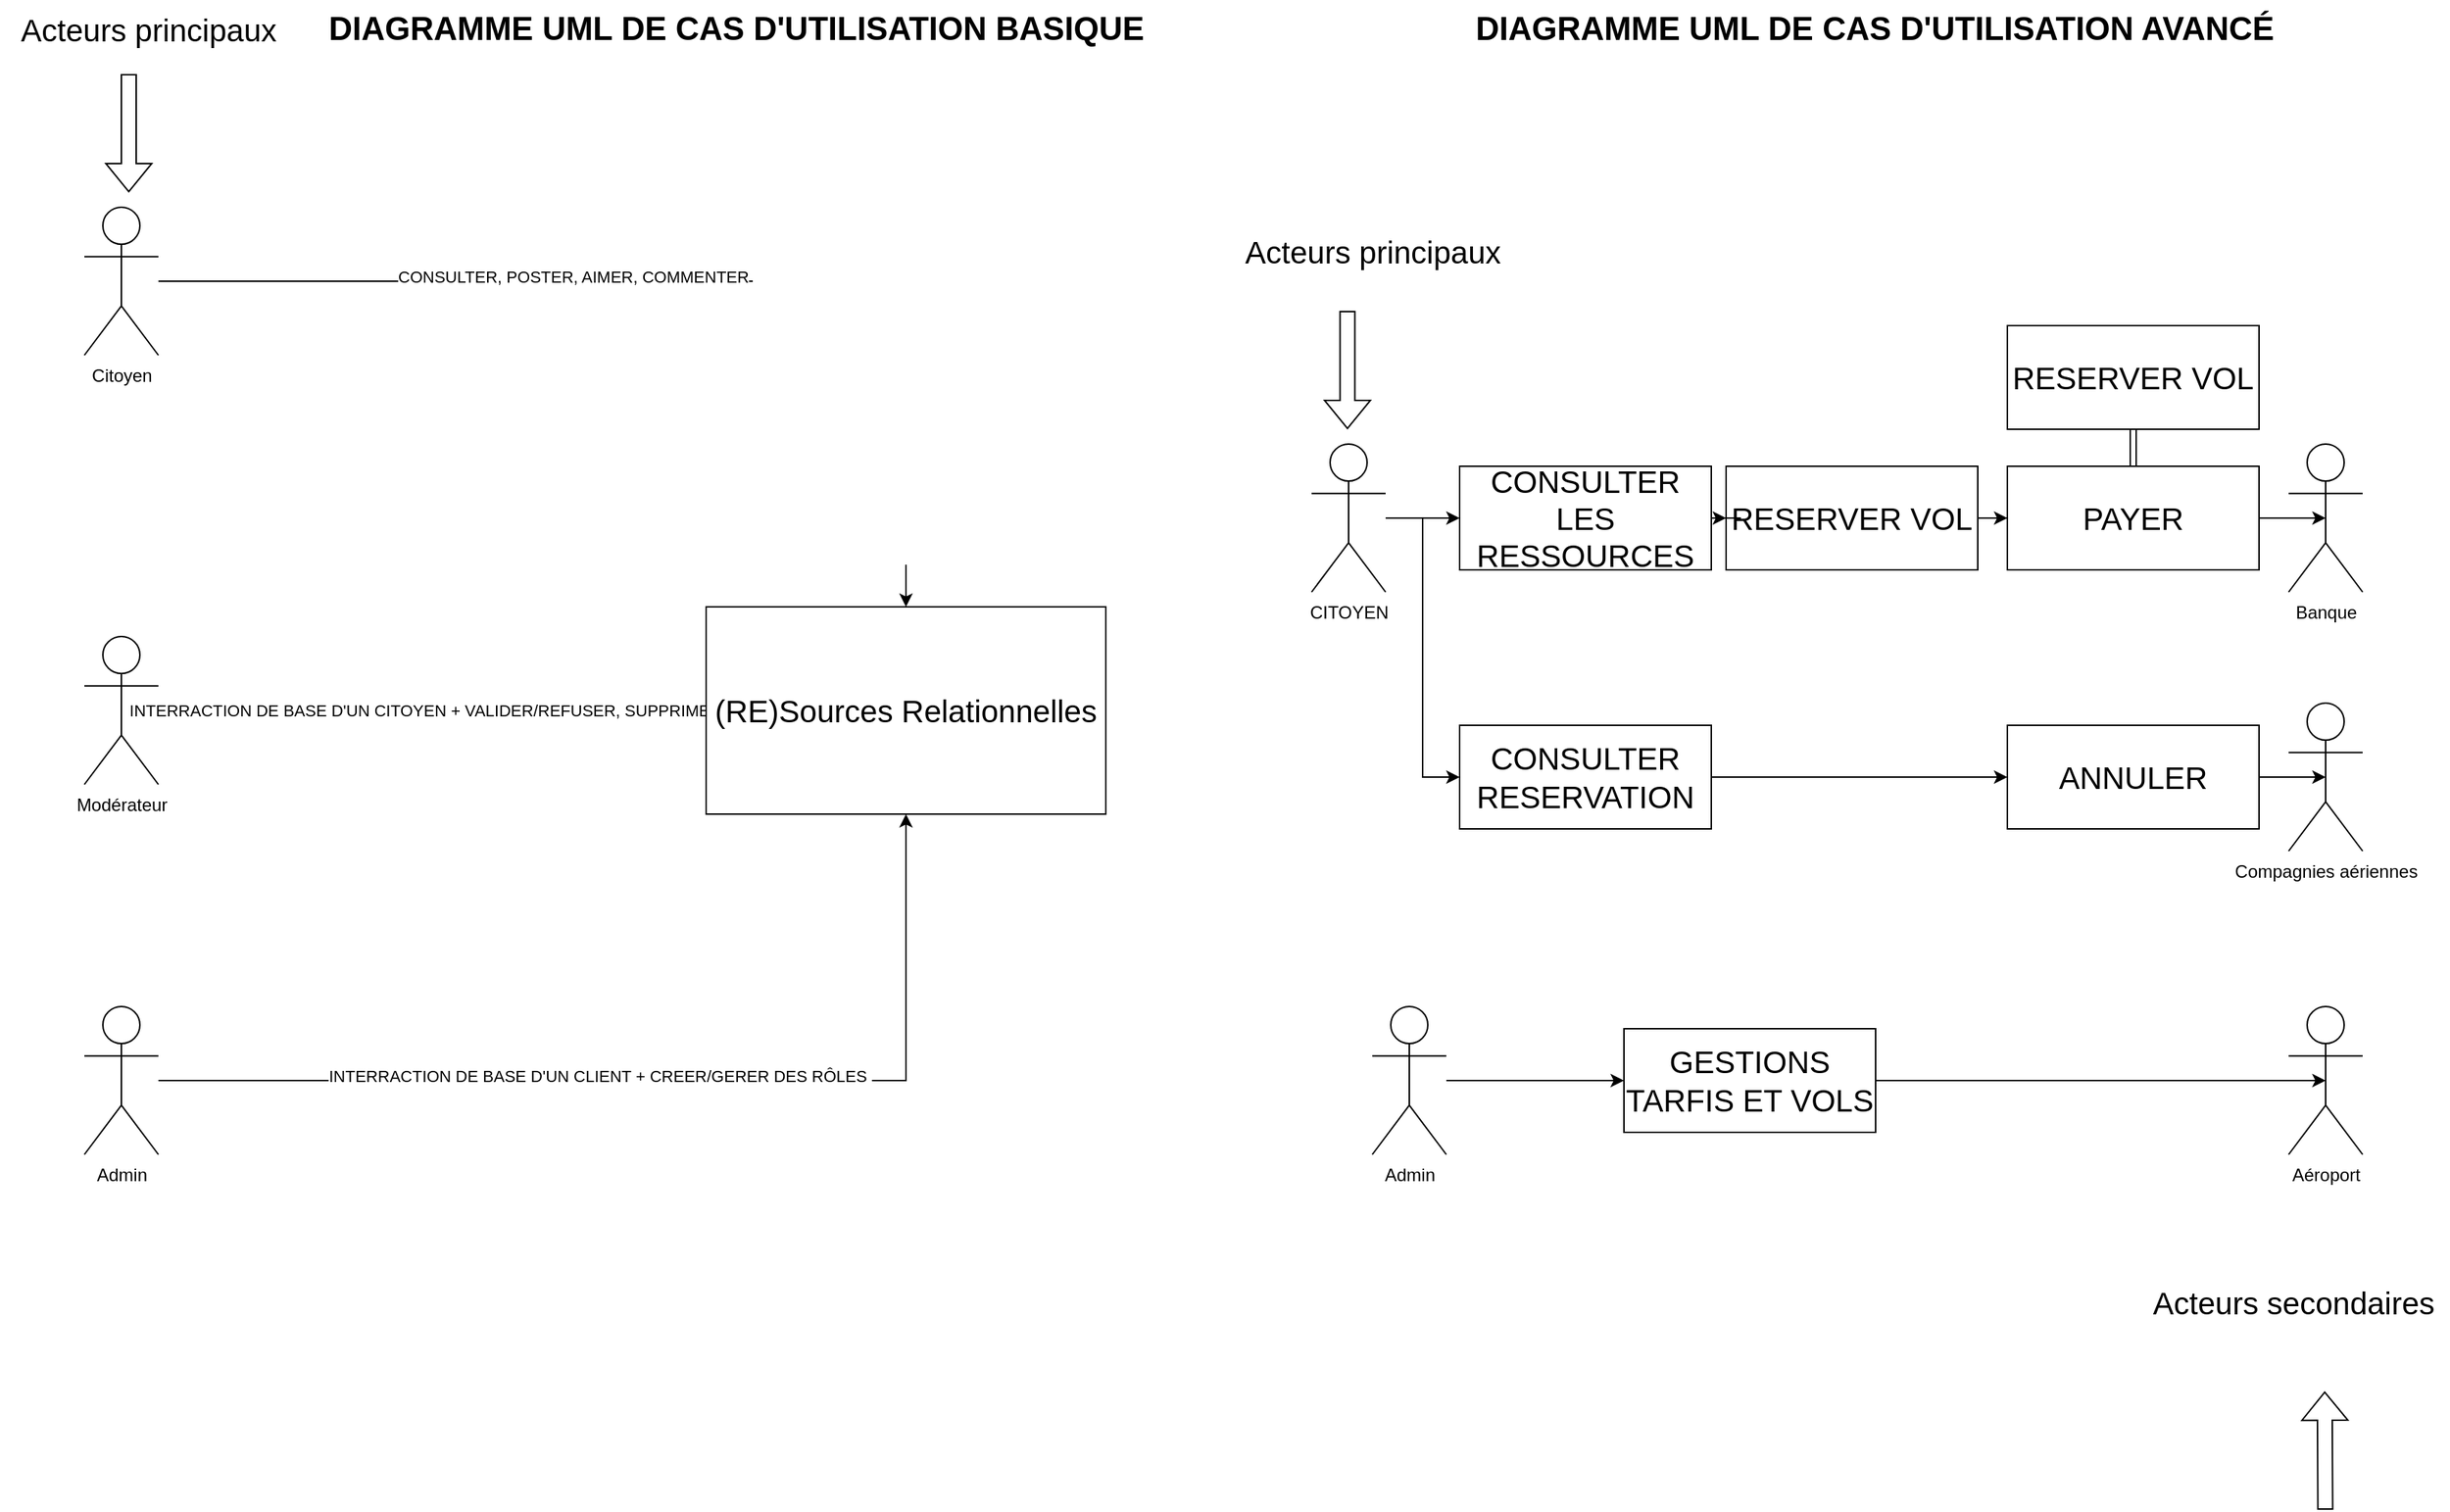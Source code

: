 <mxfile version="24.8.6">
  <diagram name="Page-1" id="zoRyePCLWCkBZ6lvj27e">
    <mxGraphModel dx="2190" dy="830" grid="1" gridSize="10" guides="1" tooltips="1" connect="1" arrows="1" fold="1" page="1" pageScale="1" pageWidth="827" pageHeight="1169" math="0" shadow="0">
      <root>
        <mxCell id="0" />
        <mxCell id="1" parent="0" />
        <mxCell id="dtdurNBQ_DAi3Z7kSiJ7-11" style="edgeStyle=orthogonalEdgeStyle;rounded=0;orthogonalLoop=1;jettySize=auto;html=1;" parent="1" source="dtdurNBQ_DAi3Z7kSiJ7-1" target="dtdurNBQ_DAi3Z7kSiJ7-8" edge="1">
          <mxGeometry relative="1" as="geometry" />
        </mxCell>
        <mxCell id="dtdurNBQ_DAi3Z7kSiJ7-12" value="INTERRACTION DE BASE D&#39;UN CITOYEN + VALIDER/REFUSER, SUPPRIMER" style="edgeLabel;html=1;align=center;verticalAlign=middle;resizable=0;points=[];" parent="dtdurNBQ_DAi3Z7kSiJ7-11" vertex="1" connectable="0">
          <mxGeometry x="0.221" y="3" relative="1" as="geometry">
            <mxPoint x="-46" y="3" as="offset" />
          </mxGeometry>
        </mxCell>
        <mxCell id="dtdurNBQ_DAi3Z7kSiJ7-1" value="Modérateur" style="shape=umlActor;verticalLabelPosition=bottom;verticalAlign=top;html=1;" parent="1" vertex="1">
          <mxGeometry x="-770" y="450" width="50" height="100" as="geometry" />
        </mxCell>
        <mxCell id="dtdurNBQ_DAi3Z7kSiJ7-9" style="edgeStyle=orthogonalEdgeStyle;rounded=0;orthogonalLoop=1;jettySize=auto;html=1;" parent="1" source="dtdurNBQ_DAi3Z7kSiJ7-3" target="dtdurNBQ_DAi3Z7kSiJ7-8" edge="1">
          <mxGeometry relative="1" as="geometry" />
        </mxCell>
        <mxCell id="dtdurNBQ_DAi3Z7kSiJ7-10" value="CONSULTER, POSTER, AIMER, COMMENTER" style="edgeLabel;html=1;align=center;verticalAlign=middle;resizable=0;points=[];" parent="dtdurNBQ_DAi3Z7kSiJ7-9" vertex="1" connectable="0">
          <mxGeometry x="-0.227" y="3" relative="1" as="geometry">
            <mxPoint as="offset" />
          </mxGeometry>
        </mxCell>
        <mxCell id="dtdurNBQ_DAi3Z7kSiJ7-3" value="Citoyen" style="shape=umlActor;verticalLabelPosition=bottom;verticalAlign=top;html=1;" parent="1" vertex="1">
          <mxGeometry x="-770" y="160" width="50" height="100" as="geometry" />
        </mxCell>
        <mxCell id="dtdurNBQ_DAi3Z7kSiJ7-13" style="edgeStyle=orthogonalEdgeStyle;rounded=0;orthogonalLoop=1;jettySize=auto;html=1;entryX=0.5;entryY=1;entryDx=0;entryDy=0;" parent="1" source="dtdurNBQ_DAi3Z7kSiJ7-6" target="dtdurNBQ_DAi3Z7kSiJ7-8" edge="1">
          <mxGeometry relative="1" as="geometry" />
        </mxCell>
        <mxCell id="dtdurNBQ_DAi3Z7kSiJ7-14" value="INTERRACTION DE BASE D&#39;UN CLIENT + CREER/GERER DES RÔLES&amp;nbsp;" style="edgeLabel;html=1;align=center;verticalAlign=middle;resizable=0;points=[];" parent="dtdurNBQ_DAi3Z7kSiJ7-13" vertex="1" connectable="0">
          <mxGeometry x="-0.131" y="3" relative="1" as="geometry">
            <mxPoint as="offset" />
          </mxGeometry>
        </mxCell>
        <mxCell id="dtdurNBQ_DAi3Z7kSiJ7-6" value="Admin" style="shape=umlActor;verticalLabelPosition=bottom;verticalAlign=top;html=1;" parent="1" vertex="1">
          <mxGeometry x="-770" y="700" width="50" height="100" as="geometry" />
        </mxCell>
        <mxCell id="dtdurNBQ_DAi3Z7kSiJ7-8" value="&lt;font style=&quot;font-size: 21px;&quot;&gt;(RE)Sources Relationnelles&lt;/font&gt;" style="html=1;whiteSpace=wrap;" parent="1" vertex="1">
          <mxGeometry x="-350" y="430" width="270" height="140" as="geometry" />
        </mxCell>
        <mxCell id="NL56TAjv4K6ai3-FwbVn-5" value="&lt;font style=&quot;font-size: 21px;&quot;&gt;Acteurs principaux&lt;/font&gt;" style="text;html=1;align=center;verticalAlign=middle;resizable=0;points=[];autosize=1;strokeColor=none;fillColor=none;" parent="1" vertex="1">
          <mxGeometry x="-827" y="20" width="200" height="40" as="geometry" />
        </mxCell>
        <mxCell id="NL56TAjv4K6ai3-FwbVn-6" value="" style="shape=flexArrow;endArrow=classic;html=1;rounded=0;" parent="1" edge="1">
          <mxGeometry width="50" height="50" relative="1" as="geometry">
            <mxPoint x="-740" y="70" as="sourcePoint" />
            <mxPoint x="-740" y="150" as="targetPoint" />
          </mxGeometry>
        </mxCell>
        <mxCell id="NL56TAjv4K6ai3-FwbVn-7" value="&lt;font style=&quot;font-size: 22px;&quot;&gt;&lt;b&gt;DIAGRAMME UML DE CAS D&#39;UTILISATION BASIQUE&lt;/b&gt;&lt;/font&gt;" style="text;html=1;align=center;verticalAlign=middle;resizable=0;points=[];autosize=1;strokeColor=none;fillColor=none;" parent="1" vertex="1">
          <mxGeometry x="-615" y="20" width="570" height="40" as="geometry" />
        </mxCell>
        <mxCell id="NL56TAjv4K6ai3-FwbVn-32" style="edgeStyle=orthogonalEdgeStyle;rounded=0;orthogonalLoop=1;jettySize=auto;html=1;" parent="1" source="NL56TAjv4K6ai3-FwbVn-17" target="NL56TAjv4K6ai3-FwbVn-31" edge="1">
          <mxGeometry relative="1" as="geometry" />
        </mxCell>
        <mxCell id="NL56TAjv4K6ai3-FwbVn-55" style="edgeStyle=orthogonalEdgeStyle;rounded=0;orthogonalLoop=1;jettySize=auto;html=1;entryX=0;entryY=0.5;entryDx=0;entryDy=0;" parent="1" source="NL56TAjv4K6ai3-FwbVn-17" target="NL56TAjv4K6ai3-FwbVn-54" edge="1">
          <mxGeometry relative="1" as="geometry" />
        </mxCell>
        <mxCell id="NL56TAjv4K6ai3-FwbVn-17" value="CITOYEN" style="shape=umlActor;verticalLabelPosition=bottom;verticalAlign=top;html=1;" parent="1" vertex="1">
          <mxGeometry x="59" y="320" width="50" height="100" as="geometry" />
        </mxCell>
        <mxCell id="NL56TAjv4K6ai3-FwbVn-47" style="edgeStyle=orthogonalEdgeStyle;rounded=0;orthogonalLoop=1;jettySize=auto;html=1;entryX=0;entryY=0.5;entryDx=0;entryDy=0;" parent="1" source="NL56TAjv4K6ai3-FwbVn-20" target="NL56TAjv4K6ai3-FwbVn-46" edge="1">
          <mxGeometry relative="1" as="geometry" />
        </mxCell>
        <mxCell id="NL56TAjv4K6ai3-FwbVn-20" value="Admin" style="shape=umlActor;verticalLabelPosition=bottom;verticalAlign=top;html=1;" parent="1" vertex="1">
          <mxGeometry x="100" y="700" width="50" height="100" as="geometry" />
        </mxCell>
        <mxCell id="NL56TAjv4K6ai3-FwbVn-22" value="Banque" style="shape=umlActor;verticalLabelPosition=bottom;verticalAlign=top;html=1;" parent="1" vertex="1">
          <mxGeometry x="719" y="320" width="50" height="100" as="geometry" />
        </mxCell>
        <mxCell id="NL56TAjv4K6ai3-FwbVn-23" value="Aéroport" style="shape=umlActor;verticalLabelPosition=bottom;verticalAlign=top;html=1;" parent="1" vertex="1">
          <mxGeometry x="719" y="700" width="50" height="100" as="geometry" />
        </mxCell>
        <mxCell id="NL56TAjv4K6ai3-FwbVn-24" value="Compagnies aériennes" style="shape=umlActor;verticalLabelPosition=bottom;verticalAlign=top;html=1;" parent="1" vertex="1">
          <mxGeometry x="719" y="495" width="50" height="100" as="geometry" />
        </mxCell>
        <mxCell id="NL56TAjv4K6ai3-FwbVn-26" value="&lt;font style=&quot;font-size: 21px;&quot;&gt;Acteurs principaux&lt;/font&gt;" style="text;html=1;align=center;verticalAlign=middle;resizable=0;points=[];autosize=1;strokeColor=none;fillColor=none;" parent="1" vertex="1">
          <mxGeometry y="170" width="200" height="40" as="geometry" />
        </mxCell>
        <mxCell id="NL56TAjv4K6ai3-FwbVn-27" value="" style="shape=flexArrow;endArrow=classic;html=1;rounded=0;" parent="1" edge="1">
          <mxGeometry width="50" height="50" relative="1" as="geometry">
            <mxPoint x="83.23" y="230" as="sourcePoint" />
            <mxPoint x="83.23" y="310" as="targetPoint" />
          </mxGeometry>
        </mxCell>
        <mxCell id="NL56TAjv4K6ai3-FwbVn-28" value="&lt;font style=&quot;font-size: 22px;&quot;&gt;&lt;b&gt;DIAGRAMME UML DE CAS D&#39;UTILISATION AVANCÉ&lt;/b&gt;&lt;/font&gt;" style="text;html=1;align=center;verticalAlign=middle;resizable=0;points=[];autosize=1;strokeColor=none;fillColor=none;" parent="1" vertex="1">
          <mxGeometry x="159" y="20" width="560" height="40" as="geometry" />
        </mxCell>
        <mxCell id="NL56TAjv4K6ai3-FwbVn-38" style="edgeStyle=orthogonalEdgeStyle;rounded=0;orthogonalLoop=1;jettySize=auto;html=1;" parent="1" source="NL56TAjv4K6ai3-FwbVn-29" target="NL56TAjv4K6ai3-FwbVn-36" edge="1">
          <mxGeometry relative="1" as="geometry" />
        </mxCell>
        <mxCell id="NL56TAjv4K6ai3-FwbVn-29" value="&lt;span style=&quot;font-size: 21px;&quot;&gt;RESERVER VOL&lt;/span&gt;" style="html=1;whiteSpace=wrap;" parent="1" vertex="1">
          <mxGeometry x="339" y="335" width="170" height="70" as="geometry" />
        </mxCell>
        <mxCell id="NL56TAjv4K6ai3-FwbVn-33" style="edgeStyle=orthogonalEdgeStyle;rounded=0;orthogonalLoop=1;jettySize=auto;html=1;entryX=0;entryY=0.5;entryDx=0;entryDy=0;" parent="1" source="NL56TAjv4K6ai3-FwbVn-31" target="NL56TAjv4K6ai3-FwbVn-29" edge="1">
          <mxGeometry relative="1" as="geometry" />
        </mxCell>
        <mxCell id="NL56TAjv4K6ai3-FwbVn-31" value="&lt;span style=&quot;font-size: 21px;&quot;&gt;CONSULTER LES RESSOURCES&lt;/span&gt;" style="html=1;whiteSpace=wrap;" parent="1" vertex="1">
          <mxGeometry x="159" y="335" width="170" height="70" as="geometry" />
        </mxCell>
        <mxCell id="NL56TAjv4K6ai3-FwbVn-45" style="edgeStyle=orthogonalEdgeStyle;rounded=0;orthogonalLoop=1;jettySize=auto;html=1;exitX=0.5;exitY=0;exitDx=0;exitDy=0;shape=link;" parent="1" source="NL56TAjv4K6ai3-FwbVn-36" target="NL56TAjv4K6ai3-FwbVn-44" edge="1">
          <mxGeometry relative="1" as="geometry" />
        </mxCell>
        <mxCell id="NL56TAjv4K6ai3-FwbVn-36" value="&lt;span style=&quot;font-size: 21px;&quot;&gt;PAYER&lt;/span&gt;" style="html=1;whiteSpace=wrap;" parent="1" vertex="1">
          <mxGeometry x="529" y="335" width="170" height="70" as="geometry" />
        </mxCell>
        <mxCell id="NL56TAjv4K6ai3-FwbVn-40" style="edgeStyle=orthogonalEdgeStyle;rounded=0;orthogonalLoop=1;jettySize=auto;html=1;exitX=1;exitY=0.5;exitDx=0;exitDy=0;entryX=0.5;entryY=0.5;entryDx=0;entryDy=0;entryPerimeter=0;" parent="1" source="NL56TAjv4K6ai3-FwbVn-36" target="NL56TAjv4K6ai3-FwbVn-22" edge="1">
          <mxGeometry relative="1" as="geometry" />
        </mxCell>
        <mxCell id="NL56TAjv4K6ai3-FwbVn-44" value="&lt;span style=&quot;font-size: 21px;&quot;&gt;RESERVER VOL&lt;/span&gt;" style="html=1;whiteSpace=wrap;" parent="1" vertex="1">
          <mxGeometry x="529" y="240" width="170" height="70" as="geometry" />
        </mxCell>
        <mxCell id="NL56TAjv4K6ai3-FwbVn-46" value="&lt;span style=&quot;font-size: 21px;&quot;&gt;GESTIONS TARFIS ET VOLS&lt;/span&gt;" style="html=1;whiteSpace=wrap;" parent="1" vertex="1">
          <mxGeometry x="270" y="715" width="170" height="70" as="geometry" />
        </mxCell>
        <mxCell id="NL56TAjv4K6ai3-FwbVn-48" style="edgeStyle=orthogonalEdgeStyle;rounded=0;orthogonalLoop=1;jettySize=auto;html=1;entryX=0.5;entryY=0.5;entryDx=0;entryDy=0;entryPerimeter=0;" parent="1" source="NL56TAjv4K6ai3-FwbVn-46" target="NL56TAjv4K6ai3-FwbVn-23" edge="1">
          <mxGeometry relative="1" as="geometry" />
        </mxCell>
        <mxCell id="NL56TAjv4K6ai3-FwbVn-49" value="&lt;font style=&quot;font-size: 21px;&quot;&gt;Acteurs secondaires&lt;/font&gt;" style="text;html=1;align=center;verticalAlign=middle;resizable=0;points=[];autosize=1;strokeColor=none;fillColor=none;" parent="1" vertex="1">
          <mxGeometry x="617" y="880" width="210" height="40" as="geometry" />
        </mxCell>
        <mxCell id="NL56TAjv4K6ai3-FwbVn-51" value="" style="shape=flexArrow;endArrow=classic;html=1;rounded=0;" parent="1" edge="1">
          <mxGeometry width="50" height="50" relative="1" as="geometry">
            <mxPoint x="743.76" y="1040" as="sourcePoint" />
            <mxPoint x="743.38" y="960" as="targetPoint" />
          </mxGeometry>
        </mxCell>
        <mxCell id="NL56TAjv4K6ai3-FwbVn-52" value="&lt;span style=&quot;font-size: 21px;&quot;&gt;ANNULER&lt;/span&gt;" style="html=1;whiteSpace=wrap;" parent="1" vertex="1">
          <mxGeometry x="529" y="510" width="170" height="70" as="geometry" />
        </mxCell>
        <mxCell id="NL56TAjv4K6ai3-FwbVn-56" style="edgeStyle=orthogonalEdgeStyle;rounded=0;orthogonalLoop=1;jettySize=auto;html=1;" parent="1" source="NL56TAjv4K6ai3-FwbVn-54" target="NL56TAjv4K6ai3-FwbVn-52" edge="1">
          <mxGeometry relative="1" as="geometry" />
        </mxCell>
        <mxCell id="NL56TAjv4K6ai3-FwbVn-54" value="&lt;span style=&quot;font-size: 21px;&quot;&gt;CONSULTER RESERVATION&lt;/span&gt;" style="html=1;whiteSpace=wrap;" parent="1" vertex="1">
          <mxGeometry x="159" y="510" width="170" height="70" as="geometry" />
        </mxCell>
        <mxCell id="NL56TAjv4K6ai3-FwbVn-57" style="edgeStyle=orthogonalEdgeStyle;rounded=0;orthogonalLoop=1;jettySize=auto;html=1;entryX=0.5;entryY=0.5;entryDx=0;entryDy=0;entryPerimeter=0;" parent="1" source="NL56TAjv4K6ai3-FwbVn-52" target="NL56TAjv4K6ai3-FwbVn-24" edge="1">
          <mxGeometry relative="1" as="geometry" />
        </mxCell>
      </root>
    </mxGraphModel>
  </diagram>
</mxfile>
